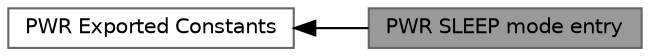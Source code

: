 digraph "PWR SLEEP mode entry"
{
 // LATEX_PDF_SIZE
  bgcolor="transparent";
  edge [fontname=Helvetica,fontsize=10,labelfontname=Helvetica,labelfontsize=10];
  node [fontname=Helvetica,fontsize=10,shape=box,height=0.2,width=0.4];
  rankdir=LR;
  Node2 [id="Node000002",label="PWR Exported Constants",height=0.2,width=0.4,color="grey40", fillcolor="white", style="filled",URL="$group__PWR__Exported__Constants.html",tooltip=" "];
  Node1 [id="Node000001",label="PWR SLEEP mode entry",height=0.2,width=0.4,color="gray40", fillcolor="grey60", style="filled", fontcolor="black",tooltip=" "];
  Node2->Node1 [shape=plaintext, dir="back", style="solid"];
}
